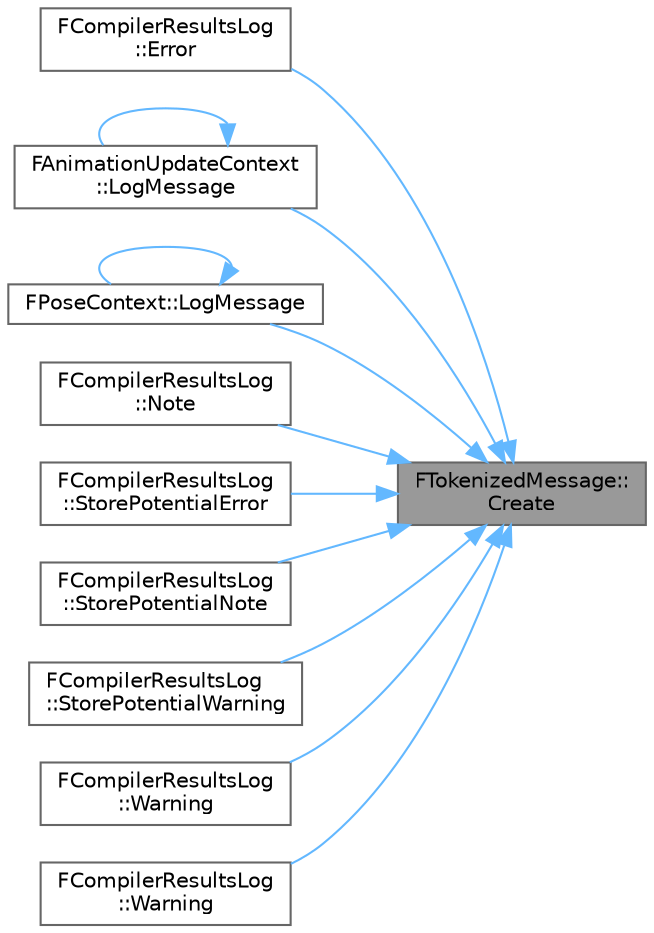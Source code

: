 digraph "FTokenizedMessage::Create"
{
 // INTERACTIVE_SVG=YES
 // LATEX_PDF_SIZE
  bgcolor="transparent";
  edge [fontname=Helvetica,fontsize=10,labelfontname=Helvetica,labelfontsize=10];
  node [fontname=Helvetica,fontsize=10,shape=box,height=0.2,width=0.4];
  rankdir="RL";
  Node1 [id="Node000001",label="FTokenizedMessage::\lCreate",height=0.2,width=0.4,color="gray40", fillcolor="grey60", style="filled", fontcolor="black",tooltip="Creates a new FTokenizedMessage."];
  Node1 -> Node2 [id="edge1_Node000001_Node000002",dir="back",color="steelblue1",style="solid",tooltip=" "];
  Node2 [id="Node000002",label="FCompilerResultsLog\l::Error",height=0.2,width=0.4,color="grey40", fillcolor="white", style="filled",URL="$d4/d9d/classFCompilerResultsLog.html#af84eee1acf4822b4412dcae6a117a53b",tooltip="Write an error in to the compiler log."];
  Node1 -> Node3 [id="edge2_Node000001_Node000003",dir="back",color="steelblue1",style="solid",tooltip=" "];
  Node3 [id="Node000003",label="FAnimationUpdateContext\l::LogMessage",height=0.2,width=0.4,color="grey40", fillcolor="white", style="filled",URL="$d3/d61/structFAnimationUpdateContext.html#a99e39af4d4c786e862b691bdf13fa52e",tooltip=" "];
  Node3 -> Node3 [id="edge3_Node000003_Node000003",dir="back",color="steelblue1",style="solid",tooltip=" "];
  Node1 -> Node4 [id="edge4_Node000001_Node000004",dir="back",color="steelblue1",style="solid",tooltip=" "];
  Node4 [id="Node000004",label="FPoseContext::LogMessage",height=0.2,width=0.4,color="grey40", fillcolor="white", style="filled",URL="$d3/d94/structFPoseContext.html#a07b69b6bef7010ee3e23d9157ded5874",tooltip=" "];
  Node4 -> Node4 [id="edge5_Node000004_Node000004",dir="back",color="steelblue1",style="solid",tooltip=" "];
  Node1 -> Node5 [id="edge6_Node000001_Node000005",dir="back",color="steelblue1",style="solid",tooltip=" "];
  Node5 [id="Node000005",label="FCompilerResultsLog\l::Note",height=0.2,width=0.4,color="grey40", fillcolor="white", style="filled",URL="$d4/d9d/classFCompilerResultsLog.html#a78cfa1008aa9bdeab4f6074eef828ba4",tooltip="Write a note in to the compiler log."];
  Node1 -> Node6 [id="edge7_Node000001_Node000006",dir="back",color="steelblue1",style="solid",tooltip=" "];
  Node6 [id="Node000006",label="FCompilerResultsLog\l::StorePotentialError",height=0.2,width=0.4,color="grey40", fillcolor="white", style="filled",URL="$d4/d9d/classFCompilerResultsLog.html#a58a8ce969e7377334c4321b5134e6d9f",tooltip="Store a potential error for a given node in the compiler log."];
  Node1 -> Node7 [id="edge8_Node000001_Node000007",dir="back",color="steelblue1",style="solid",tooltip=" "];
  Node7 [id="Node000007",label="FCompilerResultsLog\l::StorePotentialNote",height=0.2,width=0.4,color="grey40", fillcolor="white", style="filled",URL="$d4/d9d/classFCompilerResultsLog.html#a0eb30adb2f9044f6a5594aa197b8298c",tooltip="Store a potential note for a given node in the compiler log."];
  Node1 -> Node8 [id="edge9_Node000001_Node000008",dir="back",color="steelblue1",style="solid",tooltip=" "];
  Node8 [id="Node000008",label="FCompilerResultsLog\l::StorePotentialWarning",height=0.2,width=0.4,color="grey40", fillcolor="white", style="filled",URL="$d4/d9d/classFCompilerResultsLog.html#a0d9f91bec7b269e0e1578466d73b1767",tooltip="Store a potential warning for a given node in the compiler log."];
  Node1 -> Node9 [id="edge10_Node000001_Node000009",dir="back",color="steelblue1",style="solid",tooltip=" "];
  Node9 [id="Node000009",label="FCompilerResultsLog\l::Warning",height=0.2,width=0.4,color="grey40", fillcolor="white", style="filled",URL="$d4/d9d/classFCompilerResultsLog.html#aa9a67dd0e4b90e8fb49f984d923282b7",tooltip="Write a warning in to the compiler log."];
  Node1 -> Node10 [id="edge11_Node000001_Node000010",dir="back",color="steelblue1",style="solid",tooltip=" "];
  Node10 [id="Node000010",label="FCompilerResultsLog\l::Warning",height=0.2,width=0.4,color="grey40", fillcolor="white", style="filled",URL="$d4/d9d/classFCompilerResultsLog.html#ae75a24018d24780f030eb06066a04933",tooltip="Write a warning in to the compiler log."];
}
